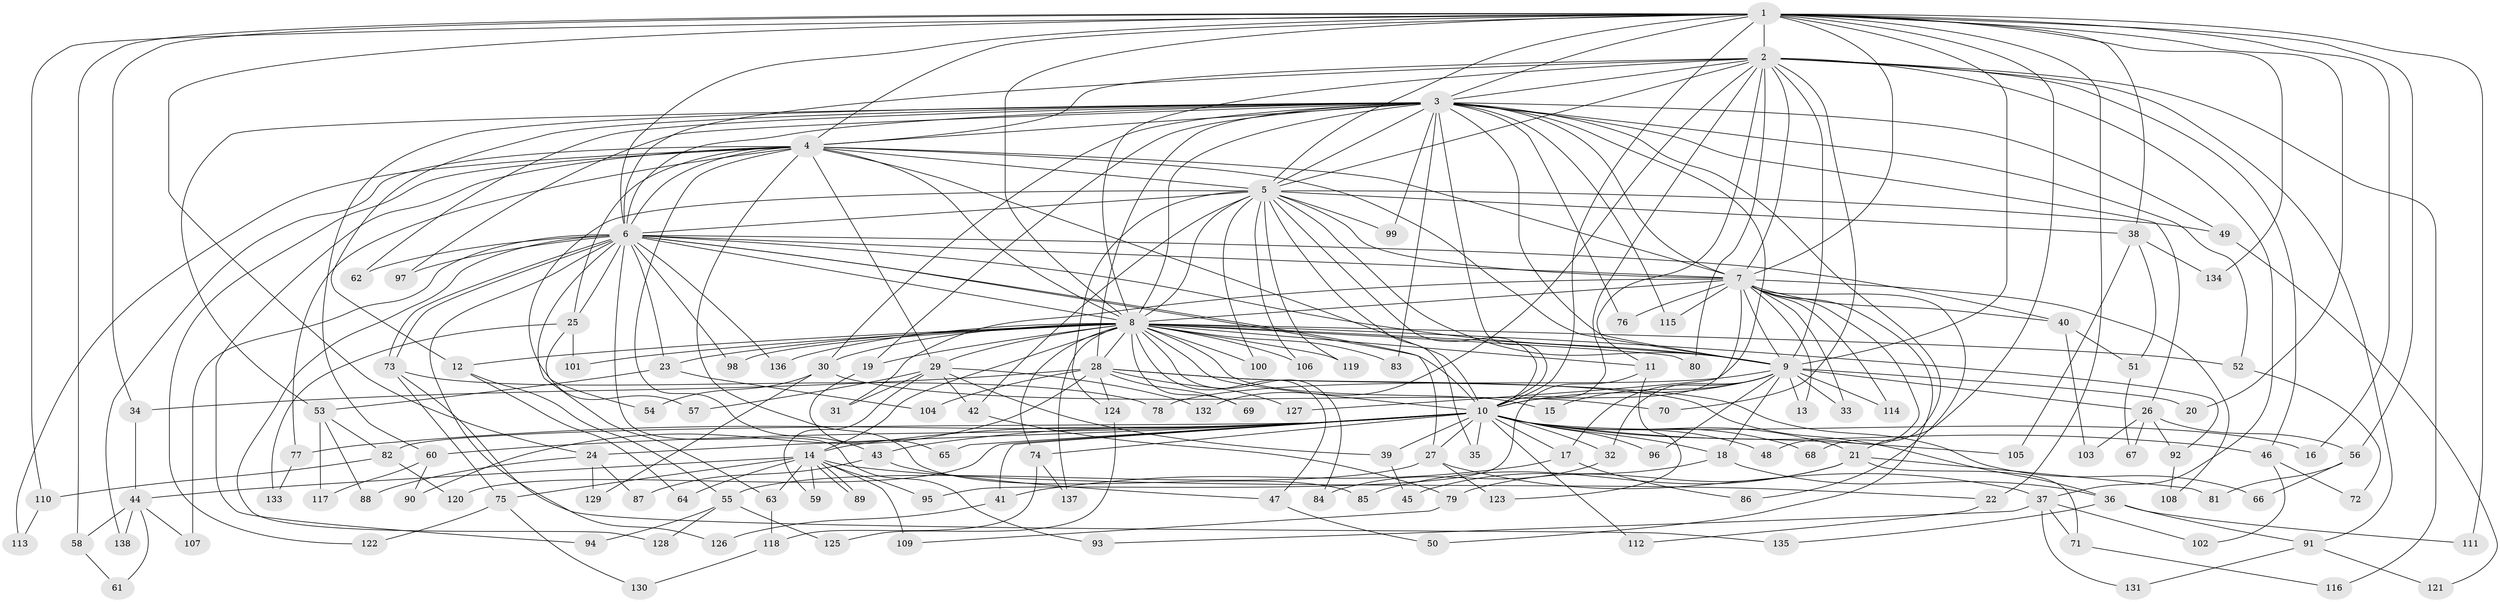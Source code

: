 // coarse degree distribution, {19: 0.012195121951219513, 38: 0.012195121951219513, 4: 0.08536585365853659, 1: 0.14634146341463414, 2: 0.5, 3: 0.08536585365853659, 5: 0.04878048780487805, 15: 0.012195121951219513, 18: 0.012195121951219513, 10: 0.012195121951219513, 8: 0.012195121951219513, 7: 0.036585365853658534, 6: 0.024390243902439025}
// Generated by graph-tools (version 1.1) at 2025/46/03/04/25 21:46:28]
// undirected, 138 vertices, 301 edges
graph export_dot {
graph [start="1"]
  node [color=gray90,style=filled];
  1;
  2;
  3;
  4;
  5;
  6;
  7;
  8;
  9;
  10;
  11;
  12;
  13;
  14;
  15;
  16;
  17;
  18;
  19;
  20;
  21;
  22;
  23;
  24;
  25;
  26;
  27;
  28;
  29;
  30;
  31;
  32;
  33;
  34;
  35;
  36;
  37;
  38;
  39;
  40;
  41;
  42;
  43;
  44;
  45;
  46;
  47;
  48;
  49;
  50;
  51;
  52;
  53;
  54;
  55;
  56;
  57;
  58;
  59;
  60;
  61;
  62;
  63;
  64;
  65;
  66;
  67;
  68;
  69;
  70;
  71;
  72;
  73;
  74;
  75;
  76;
  77;
  78;
  79;
  80;
  81;
  82;
  83;
  84;
  85;
  86;
  87;
  88;
  89;
  90;
  91;
  92;
  93;
  94;
  95;
  96;
  97;
  98;
  99;
  100;
  101;
  102;
  103;
  104;
  105;
  106;
  107;
  108;
  109;
  110;
  111;
  112;
  113;
  114;
  115;
  116;
  117;
  118;
  119;
  120;
  121;
  122;
  123;
  124;
  125;
  126;
  127;
  128;
  129;
  130;
  131;
  132;
  133;
  134;
  135;
  136;
  137;
  138;
  1 -- 2;
  1 -- 3;
  1 -- 4;
  1 -- 5;
  1 -- 6;
  1 -- 7;
  1 -- 8;
  1 -- 9;
  1 -- 10;
  1 -- 16;
  1 -- 20;
  1 -- 21;
  1 -- 22;
  1 -- 24;
  1 -- 34;
  1 -- 38;
  1 -- 56;
  1 -- 58;
  1 -- 110;
  1 -- 111;
  1 -- 134;
  2 -- 3;
  2 -- 4;
  2 -- 5;
  2 -- 6;
  2 -- 7;
  2 -- 8;
  2 -- 9;
  2 -- 10;
  2 -- 11;
  2 -- 37;
  2 -- 46;
  2 -- 70;
  2 -- 80;
  2 -- 91;
  2 -- 116;
  2 -- 132;
  3 -- 4;
  3 -- 5;
  3 -- 6;
  3 -- 7;
  3 -- 8;
  3 -- 9;
  3 -- 10;
  3 -- 12;
  3 -- 19;
  3 -- 26;
  3 -- 28;
  3 -- 30;
  3 -- 49;
  3 -- 52;
  3 -- 53;
  3 -- 60;
  3 -- 62;
  3 -- 68;
  3 -- 76;
  3 -- 83;
  3 -- 97;
  3 -- 99;
  3 -- 115;
  3 -- 127;
  4 -- 5;
  4 -- 6;
  4 -- 7;
  4 -- 8;
  4 -- 9;
  4 -- 10;
  4 -- 25;
  4 -- 29;
  4 -- 43;
  4 -- 77;
  4 -- 85;
  4 -- 94;
  4 -- 113;
  4 -- 122;
  4 -- 138;
  5 -- 6;
  5 -- 7;
  5 -- 8;
  5 -- 9;
  5 -- 10;
  5 -- 35;
  5 -- 38;
  5 -- 42;
  5 -- 49;
  5 -- 57;
  5 -- 99;
  5 -- 100;
  5 -- 106;
  5 -- 119;
  5 -- 124;
  6 -- 7;
  6 -- 8;
  6 -- 9;
  6 -- 10;
  6 -- 23;
  6 -- 25;
  6 -- 27;
  6 -- 40;
  6 -- 62;
  6 -- 63;
  6 -- 73;
  6 -- 73;
  6 -- 93;
  6 -- 97;
  6 -- 98;
  6 -- 107;
  6 -- 126;
  6 -- 128;
  6 -- 136;
  7 -- 8;
  7 -- 9;
  7 -- 10;
  7 -- 13;
  7 -- 31;
  7 -- 33;
  7 -- 40;
  7 -- 48;
  7 -- 50;
  7 -- 76;
  7 -- 86;
  7 -- 108;
  7 -- 114;
  7 -- 115;
  8 -- 9;
  8 -- 10;
  8 -- 11;
  8 -- 12;
  8 -- 14;
  8 -- 15;
  8 -- 19;
  8 -- 23;
  8 -- 28;
  8 -- 29;
  8 -- 30;
  8 -- 47;
  8 -- 52;
  8 -- 69;
  8 -- 74;
  8 -- 80;
  8 -- 83;
  8 -- 84;
  8 -- 92;
  8 -- 98;
  8 -- 100;
  8 -- 101;
  8 -- 106;
  8 -- 119;
  8 -- 136;
  8 -- 137;
  9 -- 10;
  9 -- 13;
  9 -- 15;
  9 -- 17;
  9 -- 18;
  9 -- 20;
  9 -- 26;
  9 -- 32;
  9 -- 33;
  9 -- 78;
  9 -- 96;
  9 -- 114;
  10 -- 14;
  10 -- 16;
  10 -- 17;
  10 -- 18;
  10 -- 21;
  10 -- 24;
  10 -- 27;
  10 -- 32;
  10 -- 35;
  10 -- 39;
  10 -- 41;
  10 -- 43;
  10 -- 46;
  10 -- 48;
  10 -- 60;
  10 -- 65;
  10 -- 68;
  10 -- 74;
  10 -- 77;
  10 -- 82;
  10 -- 96;
  10 -- 105;
  10 -- 112;
  10 -- 120;
  11 -- 95;
  11 -- 123;
  12 -- 55;
  12 -- 64;
  14 -- 22;
  14 -- 44;
  14 -- 59;
  14 -- 63;
  14 -- 64;
  14 -- 75;
  14 -- 89;
  14 -- 89;
  14 -- 95;
  14 -- 109;
  17 -- 41;
  17 -- 86;
  18 -- 36;
  18 -- 45;
  19 -- 65;
  21 -- 71;
  21 -- 79;
  21 -- 81;
  21 -- 85;
  22 -- 112;
  23 -- 53;
  23 -- 104;
  24 -- 87;
  24 -- 88;
  24 -- 129;
  25 -- 54;
  25 -- 101;
  25 -- 133;
  26 -- 56;
  26 -- 67;
  26 -- 92;
  26 -- 103;
  27 -- 37;
  27 -- 55;
  27 -- 123;
  28 -- 34;
  28 -- 36;
  28 -- 66;
  28 -- 69;
  28 -- 90;
  28 -- 104;
  28 -- 124;
  28 -- 127;
  29 -- 31;
  29 -- 39;
  29 -- 42;
  29 -- 57;
  29 -- 59;
  29 -- 132;
  30 -- 54;
  30 -- 70;
  30 -- 129;
  32 -- 84;
  34 -- 44;
  36 -- 91;
  36 -- 111;
  36 -- 135;
  37 -- 71;
  37 -- 93;
  37 -- 102;
  37 -- 131;
  38 -- 51;
  38 -- 105;
  38 -- 134;
  39 -- 45;
  40 -- 51;
  40 -- 103;
  41 -- 126;
  42 -- 79;
  43 -- 47;
  43 -- 87;
  44 -- 58;
  44 -- 61;
  44 -- 107;
  44 -- 138;
  46 -- 72;
  46 -- 102;
  47 -- 50;
  49 -- 121;
  51 -- 67;
  52 -- 72;
  53 -- 82;
  53 -- 88;
  53 -- 117;
  55 -- 94;
  55 -- 125;
  55 -- 128;
  56 -- 66;
  56 -- 81;
  58 -- 61;
  60 -- 90;
  60 -- 117;
  63 -- 118;
  71 -- 116;
  73 -- 75;
  73 -- 78;
  73 -- 135;
  74 -- 118;
  74 -- 137;
  75 -- 122;
  75 -- 130;
  77 -- 133;
  79 -- 109;
  82 -- 110;
  82 -- 120;
  91 -- 121;
  91 -- 131;
  92 -- 108;
  110 -- 113;
  118 -- 130;
  124 -- 125;
}
